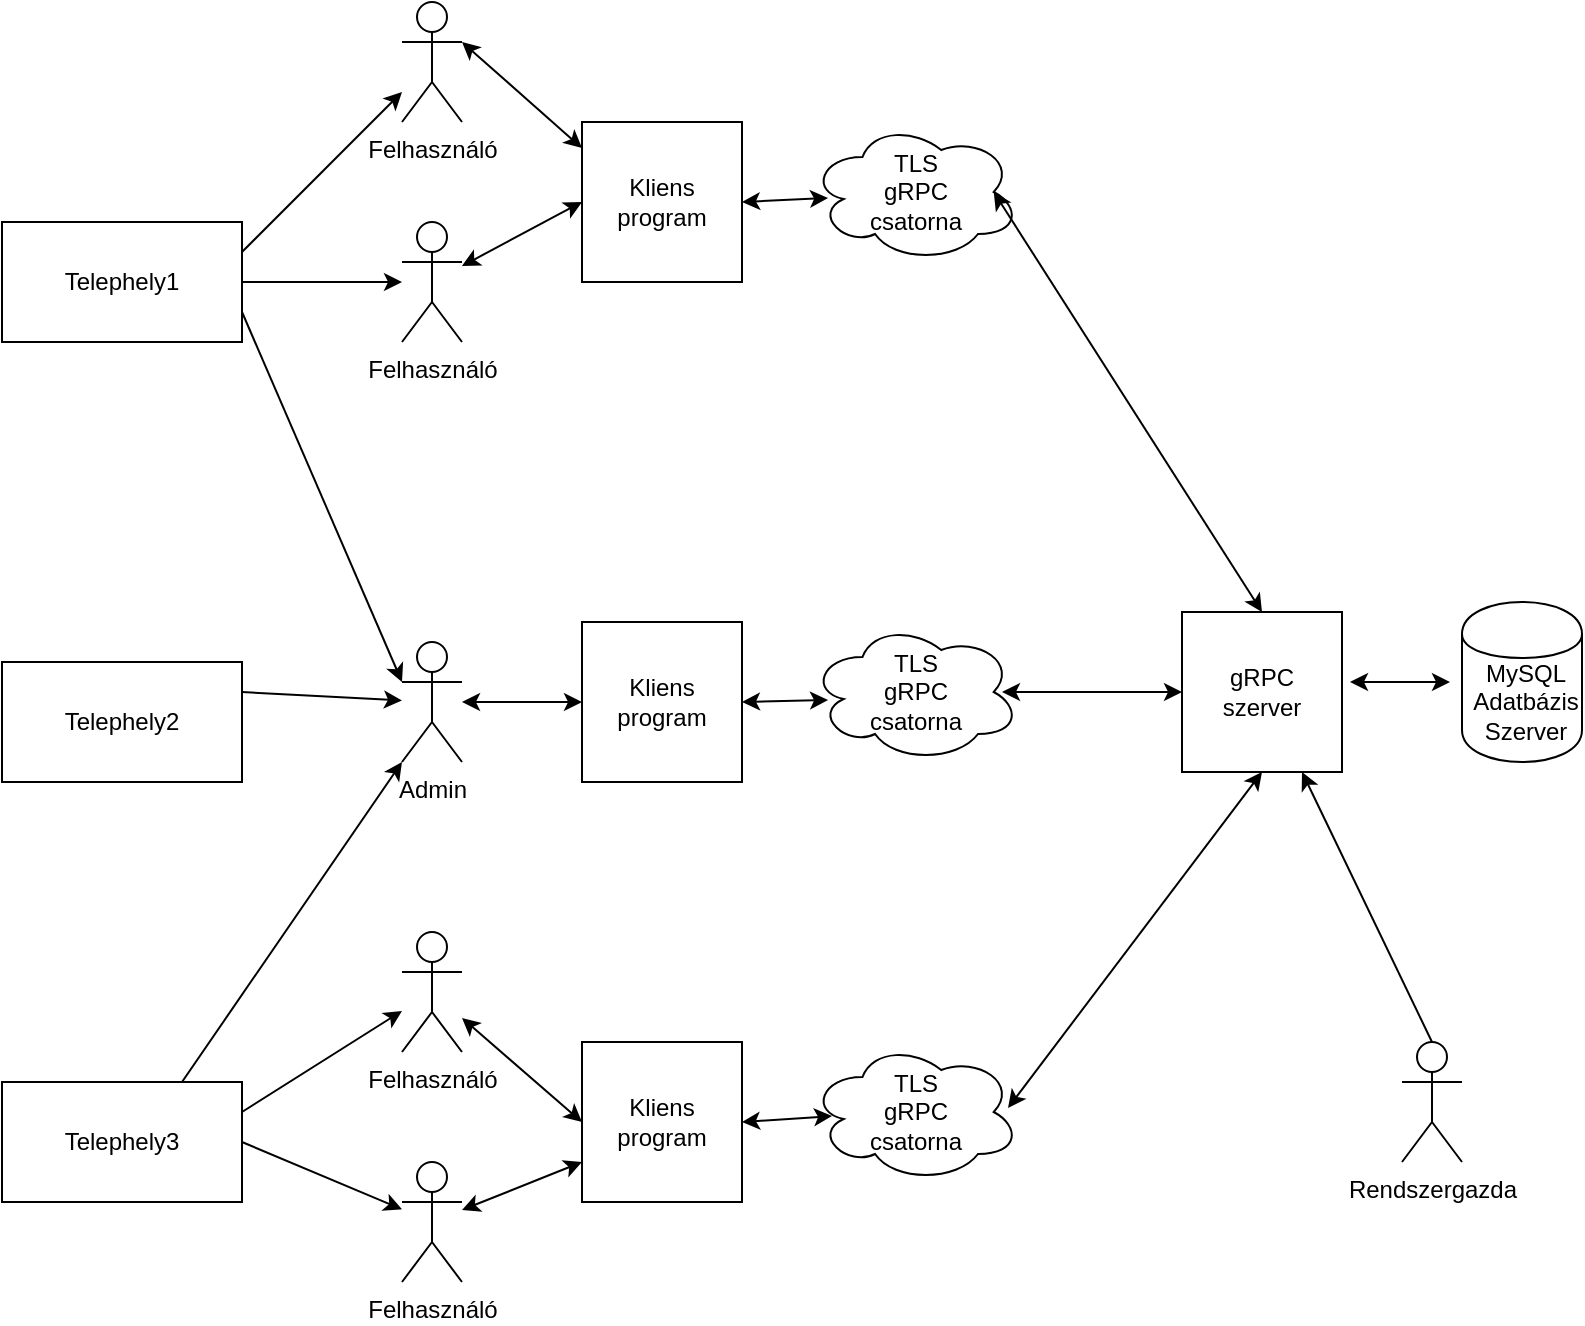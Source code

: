 <mxfile version="12.9.8" type="device"><diagram id="CdFhesnG6FrgWfggPAQY" name="Page-1"><mxGraphModel dx="2062" dy="713" grid="1" gridSize="10" guides="1" tooltips="1" connect="1" arrows="1" fold="1" page="1" pageScale="1" pageWidth="827" pageHeight="1169" math="0" shadow="0"><root><mxCell id="0"/><mxCell id="1" parent="0"/><mxCell id="7Wt9LZ78kQJ02TTi9cxh-1" value="Felhasználó" style="shape=umlActor;verticalLabelPosition=bottom;labelBackgroundColor=#ffffff;verticalAlign=top;html=1;outlineConnect=0;" parent="1" vertex="1"><mxGeometry x="210" y="60" width="30" height="60" as="geometry"/></mxCell><mxCell id="7Wt9LZ78kQJ02TTi9cxh-2" value="Felhasználó" style="shape=umlActor;verticalLabelPosition=bottom;labelBackgroundColor=#ffffff;verticalAlign=top;html=1;outlineConnect=0;" parent="1" vertex="1"><mxGeometry x="210" y="170" width="30" height="60" as="geometry"/></mxCell><mxCell id="7Wt9LZ78kQJ02TTi9cxh-3" value="Admin" style="shape=umlActor;verticalLabelPosition=bottom;labelBackgroundColor=#ffffff;verticalAlign=top;html=1;outlineConnect=0;" parent="1" vertex="1"><mxGeometry x="210" y="380" width="30" height="60" as="geometry"/></mxCell><mxCell id="7Wt9LZ78kQJ02TTi9cxh-5" value="Felhasználó" style="shape=umlActor;verticalLabelPosition=bottom;labelBackgroundColor=#ffffff;verticalAlign=top;html=1;outlineConnect=0;" parent="1" vertex="1"><mxGeometry x="210" y="525" width="30" height="60" as="geometry"/></mxCell><mxCell id="7Wt9LZ78kQJ02TTi9cxh-6" value="Felhasználó" style="shape=umlActor;verticalLabelPosition=bottom;labelBackgroundColor=#ffffff;verticalAlign=top;html=1;outlineConnect=0;" parent="1" vertex="1"><mxGeometry x="210" y="640" width="30" height="60" as="geometry"/></mxCell><mxCell id="7Wt9LZ78kQJ02TTi9cxh-7" value="" style="rounded=0;whiteSpace=wrap;html=1;" parent="1" vertex="1"><mxGeometry x="10" y="170" width="120" height="60" as="geometry"/></mxCell><object label="" id="7Wt9LZ78kQJ02TTi9cxh-8"><mxCell style="rounded=0;whiteSpace=wrap;html=1;" parent="1" vertex="1"><mxGeometry x="10" y="390" width="120" height="60" as="geometry"/></mxCell></object><mxCell id="7Wt9LZ78kQJ02TTi9cxh-9" value="" style="rounded=0;whiteSpace=wrap;html=1;" parent="1" vertex="1"><mxGeometry x="10" y="600" width="120" height="60" as="geometry"/></mxCell><mxCell id="7Wt9LZ78kQJ02TTi9cxh-10" value="Telephely1" style="text;html=1;strokeColor=none;fillColor=none;align=center;verticalAlign=middle;whiteSpace=wrap;rounded=0;" parent="1" vertex="1"><mxGeometry x="50" y="190" width="40" height="20" as="geometry"/></mxCell><mxCell id="7Wt9LZ78kQJ02TTi9cxh-11" value="Telephely2" style="text;html=1;strokeColor=none;fillColor=none;align=center;verticalAlign=middle;whiteSpace=wrap;rounded=0;" parent="1" vertex="1"><mxGeometry x="50" y="410" width="40" height="20" as="geometry"/></mxCell><mxCell id="7Wt9LZ78kQJ02TTi9cxh-12" value="Telephely3" style="text;html=1;strokeColor=none;fillColor=none;align=center;verticalAlign=middle;whiteSpace=wrap;rounded=0;" parent="1" vertex="1"><mxGeometry x="50" y="620" width="40" height="20" as="geometry"/></mxCell><mxCell id="7Wt9LZ78kQJ02TTi9cxh-13" value="" style="endArrow=classic;html=1;exitX=1;exitY=0.25;exitDx=0;exitDy=0;" parent="1" source="7Wt9LZ78kQJ02TTi9cxh-7" target="7Wt9LZ78kQJ02TTi9cxh-1" edge="1"><mxGeometry width="50" height="50" relative="1" as="geometry"><mxPoint x="140" y="180" as="sourcePoint"/><mxPoint x="190" y="130" as="targetPoint"/></mxGeometry></mxCell><mxCell id="7Wt9LZ78kQJ02TTi9cxh-16" value="" style="endArrow=classic;html=1;exitX=1;exitY=0.25;exitDx=0;exitDy=0;" parent="1" source="7Wt9LZ78kQJ02TTi9cxh-8" target="7Wt9LZ78kQJ02TTi9cxh-3" edge="1"><mxGeometry width="50" height="50" relative="1" as="geometry"><mxPoint x="390" y="450" as="sourcePoint"/><mxPoint x="440" y="400" as="targetPoint"/></mxGeometry></mxCell><mxCell id="7Wt9LZ78kQJ02TTi9cxh-17" value="" style="endArrow=classic;html=1;exitX=1;exitY=0.5;exitDx=0;exitDy=0;" parent="1" source="7Wt9LZ78kQJ02TTi9cxh-7" target="7Wt9LZ78kQJ02TTi9cxh-2" edge="1"><mxGeometry width="50" height="50" relative="1" as="geometry"><mxPoint x="390" y="450" as="sourcePoint"/><mxPoint x="440" y="400" as="targetPoint"/></mxGeometry></mxCell><mxCell id="7Wt9LZ78kQJ02TTi9cxh-18" value="" style="endArrow=classic;html=1;exitX=1;exitY=0.25;exitDx=0;exitDy=0;" parent="1" source="7Wt9LZ78kQJ02TTi9cxh-9" target="7Wt9LZ78kQJ02TTi9cxh-5" edge="1"><mxGeometry width="50" height="50" relative="1" as="geometry"><mxPoint x="140" y="610" as="sourcePoint"/><mxPoint x="190" y="560" as="targetPoint"/></mxGeometry></mxCell><mxCell id="7Wt9LZ78kQJ02TTi9cxh-22" value="" style="endArrow=classic;html=1;exitX=1;exitY=0.5;exitDx=0;exitDy=0;" parent="1" source="7Wt9LZ78kQJ02TTi9cxh-9" target="7Wt9LZ78kQJ02TTi9cxh-6" edge="1"><mxGeometry width="50" height="50" relative="1" as="geometry"><mxPoint x="320" y="620" as="sourcePoint"/><mxPoint x="370" y="570" as="targetPoint"/></mxGeometry></mxCell><mxCell id="7Wt9LZ78kQJ02TTi9cxh-26" value="" style="endArrow=classic;html=1;entryX=0;entryY=1;entryDx=0;entryDy=0;entryPerimeter=0;" parent="1" target="7Wt9LZ78kQJ02TTi9cxh-3" edge="1"><mxGeometry width="50" height="50" relative="1" as="geometry"><mxPoint x="100" y="600" as="sourcePoint"/><mxPoint x="150" y="550" as="targetPoint"/></mxGeometry></mxCell><mxCell id="7Wt9LZ78kQJ02TTi9cxh-27" value="" style="endArrow=classic;html=1;exitX=1;exitY=0.75;exitDx=0;exitDy=0;entryX=0;entryY=0.333;entryDx=0;entryDy=0;entryPerimeter=0;" parent="1" source="7Wt9LZ78kQJ02TTi9cxh-7" target="7Wt9LZ78kQJ02TTi9cxh-3" edge="1"><mxGeometry width="50" height="50" relative="1" as="geometry"><mxPoint x="390" y="450" as="sourcePoint"/><mxPoint x="440" y="400" as="targetPoint"/></mxGeometry></mxCell><mxCell id="7Wt9LZ78kQJ02TTi9cxh-28" value="" style="whiteSpace=wrap;html=1;aspect=fixed;" parent="1" vertex="1"><mxGeometry x="300" y="120" width="80" height="80" as="geometry"/></mxCell><mxCell id="7Wt9LZ78kQJ02TTi9cxh-29" value="Kliens&lt;br&gt;program" style="text;html=1;strokeColor=none;fillColor=none;align=center;verticalAlign=middle;whiteSpace=wrap;rounded=0;" parent="1" vertex="1"><mxGeometry x="320" y="150" width="40" height="20" as="geometry"/></mxCell><mxCell id="7Wt9LZ78kQJ02TTi9cxh-30" value="" style="whiteSpace=wrap;html=1;aspect=fixed;" parent="1" vertex="1"><mxGeometry x="300" y="580" width="80" height="80" as="geometry"/></mxCell><mxCell id="7Wt9LZ78kQJ02TTi9cxh-31" value="Kliens&lt;br&gt;program" style="text;html=1;strokeColor=none;fillColor=none;align=center;verticalAlign=middle;whiteSpace=wrap;rounded=0;" parent="1" vertex="1"><mxGeometry x="320" y="610" width="40" height="20" as="geometry"/></mxCell><mxCell id="7Wt9LZ78kQJ02TTi9cxh-32" value="" style="whiteSpace=wrap;html=1;aspect=fixed;" parent="1" vertex="1"><mxGeometry x="300" y="370" width="80" height="80" as="geometry"/></mxCell><mxCell id="7Wt9LZ78kQJ02TTi9cxh-33" value="Kliens&lt;br&gt;program" style="text;html=1;strokeColor=none;fillColor=none;align=center;verticalAlign=middle;whiteSpace=wrap;rounded=0;" parent="1" vertex="1"><mxGeometry x="320" y="400" width="40" height="20" as="geometry"/></mxCell><mxCell id="7Wt9LZ78kQJ02TTi9cxh-42" value="" style="ellipse;shape=cloud;whiteSpace=wrap;html=1;" parent="1" vertex="1"><mxGeometry x="414" y="120" width="105" height="70" as="geometry"/></mxCell><mxCell id="7Wt9LZ78kQJ02TTi9cxh-43" value="" style="ellipse;shape=cloud;whiteSpace=wrap;html=1;" parent="1" vertex="1"><mxGeometry x="414" y="370" width="105" height="70" as="geometry"/></mxCell><mxCell id="7Wt9LZ78kQJ02TTi9cxh-44" value="" style="ellipse;shape=cloud;whiteSpace=wrap;html=1;" parent="1" vertex="1"><mxGeometry x="414" y="580" width="105" height="70" as="geometry"/></mxCell><mxCell id="7Wt9LZ78kQJ02TTi9cxh-45" value="TLS gRPC csatorna" style="text;html=1;strokeColor=none;fillColor=none;align=center;verticalAlign=middle;whiteSpace=wrap;rounded=0;" parent="1" vertex="1"><mxGeometry x="446.5" y="395" width="40" height="20" as="geometry"/></mxCell><mxCell id="7Wt9LZ78kQJ02TTi9cxh-50" value="" style="whiteSpace=wrap;html=1;aspect=fixed;" parent="1" vertex="1"><mxGeometry x="600" y="365" width="80" height="80" as="geometry"/></mxCell><mxCell id="7Wt9LZ78kQJ02TTi9cxh-51" value="gRPC szerver" style="text;html=1;strokeColor=none;fillColor=none;align=center;verticalAlign=middle;whiteSpace=wrap;rounded=0;" parent="1" vertex="1"><mxGeometry x="620" y="395" width="40" height="20" as="geometry"/></mxCell><mxCell id="7Wt9LZ78kQJ02TTi9cxh-55" value="" style="shape=cylinder;whiteSpace=wrap;html=1;boundedLbl=1;backgroundOutline=1;" parent="1" vertex="1"><mxGeometry x="740" y="360" width="60" height="80" as="geometry"/></mxCell><mxCell id="7Wt9LZ78kQJ02TTi9cxh-56" value="MySQL&lt;br&gt;Adatbázis&lt;br&gt;Szerver" style="text;html=1;strokeColor=none;fillColor=none;align=center;verticalAlign=middle;whiteSpace=wrap;rounded=0;" parent="1" vertex="1"><mxGeometry x="752" y="400" width="40" height="20" as="geometry"/></mxCell><mxCell id="7Wt9LZ78kQJ02TTi9cxh-71" value="" style="endArrow=classic;startArrow=classic;html=1;exitX=1;exitY=0.5;exitDx=0;exitDy=0;entryX=0.086;entryY=0.543;entryDx=0;entryDy=0;entryPerimeter=0;" parent="1" source="7Wt9LZ78kQJ02TTi9cxh-28" target="7Wt9LZ78kQJ02TTi9cxh-42" edge="1"><mxGeometry width="50" height="50" relative="1" as="geometry"><mxPoint x="390" y="450" as="sourcePoint"/><mxPoint x="440" y="400" as="targetPoint"/></mxGeometry></mxCell><mxCell id="7Wt9LZ78kQJ02TTi9cxh-72" value="" style="endArrow=classic;startArrow=classic;html=1;exitX=1;exitY=0.5;exitDx=0;exitDy=0;entryX=0.086;entryY=0.557;entryDx=0;entryDy=0;entryPerimeter=0;" parent="1" source="7Wt9LZ78kQJ02TTi9cxh-32" target="7Wt9LZ78kQJ02TTi9cxh-43" edge="1"><mxGeometry width="50" height="50" relative="1" as="geometry"><mxPoint x="390" y="450" as="sourcePoint"/><mxPoint x="440" y="400" as="targetPoint"/></mxGeometry></mxCell><mxCell id="7Wt9LZ78kQJ02TTi9cxh-73" value="" style="endArrow=classic;startArrow=classic;html=1;exitX=1;exitY=0.5;exitDx=0;exitDy=0;entryX=0.105;entryY=0.529;entryDx=0;entryDy=0;entryPerimeter=0;" parent="1" source="7Wt9LZ78kQJ02TTi9cxh-30" target="7Wt9LZ78kQJ02TTi9cxh-44" edge="1"><mxGeometry width="50" height="50" relative="1" as="geometry"><mxPoint x="390" y="450" as="sourcePoint"/><mxPoint x="440" y="400" as="targetPoint"/></mxGeometry></mxCell><mxCell id="7Wt9LZ78kQJ02TTi9cxh-74" value="" style="endArrow=classic;startArrow=classic;html=1;exitX=0.943;exitY=0.471;exitDx=0;exitDy=0;exitPerimeter=0;entryX=0.5;entryY=1;entryDx=0;entryDy=0;" parent="1" source="7Wt9LZ78kQJ02TTi9cxh-44" target="7Wt9LZ78kQJ02TTi9cxh-50" edge="1"><mxGeometry width="50" height="50" relative="1" as="geometry"><mxPoint x="390" y="450" as="sourcePoint"/><mxPoint x="440" y="400" as="targetPoint"/></mxGeometry></mxCell><mxCell id="7Wt9LZ78kQJ02TTi9cxh-76" value="" style="endArrow=classic;startArrow=classic;html=1;exitX=0;exitY=0.5;exitDx=0;exitDy=0;" parent="1" source="7Wt9LZ78kQJ02TTi9cxh-50" edge="1"><mxGeometry width="50" height="50" relative="1" as="geometry"><mxPoint x="390" y="450" as="sourcePoint"/><mxPoint x="510" y="405" as="targetPoint"/></mxGeometry></mxCell><mxCell id="7Wt9LZ78kQJ02TTi9cxh-77" value="" style="endArrow=classic;startArrow=classic;html=1;exitX=0.875;exitY=0.5;exitDx=0;exitDy=0;exitPerimeter=0;entryX=0.5;entryY=0;entryDx=0;entryDy=0;" parent="1" source="7Wt9LZ78kQJ02TTi9cxh-42" target="7Wt9LZ78kQJ02TTi9cxh-50" edge="1"><mxGeometry width="50" height="50" relative="1" as="geometry"><mxPoint x="625" y="260" as="sourcePoint"/><mxPoint x="675" y="210" as="targetPoint"/></mxGeometry></mxCell><mxCell id="7Wt9LZ78kQJ02TTi9cxh-79" value="" style="endArrow=classic;startArrow=classic;html=1;entryX=0;entryY=0.5;entryDx=0;entryDy=0;" parent="1" edge="1"><mxGeometry width="50" height="50" relative="1" as="geometry"><mxPoint x="684" y="400" as="sourcePoint"/><mxPoint x="734" y="400" as="targetPoint"/></mxGeometry></mxCell><mxCell id="7Wt9LZ78kQJ02TTi9cxh-80" value="" style="endArrow=classic;startArrow=classic;html=1;exitX=0;exitY=0.5;exitDx=0;exitDy=0;" parent="1" source="7Wt9LZ78kQJ02TTi9cxh-32" target="7Wt9LZ78kQJ02TTi9cxh-3" edge="1"><mxGeometry width="50" height="50" relative="1" as="geometry"><mxPoint x="390" y="450" as="sourcePoint"/><mxPoint x="440" y="400" as="targetPoint"/></mxGeometry></mxCell><mxCell id="7Wt9LZ78kQJ02TTi9cxh-81" value="" style="endArrow=classic;startArrow=classic;html=1;exitX=0;exitY=0.5;exitDx=0;exitDy=0;" parent="1" source="7Wt9LZ78kQJ02TTi9cxh-30" target="7Wt9LZ78kQJ02TTi9cxh-5" edge="1"><mxGeometry width="50" height="50" relative="1" as="geometry"><mxPoint x="390" y="450" as="sourcePoint"/><mxPoint x="440" y="400" as="targetPoint"/></mxGeometry></mxCell><mxCell id="7Wt9LZ78kQJ02TTi9cxh-82" value="" style="endArrow=classic;startArrow=classic;html=1;exitX=0;exitY=0.75;exitDx=0;exitDy=0;" parent="1" source="7Wt9LZ78kQJ02TTi9cxh-30" target="7Wt9LZ78kQJ02TTi9cxh-6" edge="1"><mxGeometry width="50" height="50" relative="1" as="geometry"><mxPoint x="390" y="450" as="sourcePoint"/><mxPoint x="440" y="400" as="targetPoint"/></mxGeometry></mxCell><mxCell id="7Wt9LZ78kQJ02TTi9cxh-83" value="" style="endArrow=classic;startArrow=classic;html=1;entryX=0;entryY=0.5;entryDx=0;entryDy=0;" parent="1" source="7Wt9LZ78kQJ02TTi9cxh-2" target="7Wt9LZ78kQJ02TTi9cxh-28" edge="1"><mxGeometry width="50" height="50" relative="1" as="geometry"><mxPoint x="340" y="300" as="sourcePoint"/><mxPoint x="390" y="250" as="targetPoint"/></mxGeometry></mxCell><mxCell id="7Wt9LZ78kQJ02TTi9cxh-84" value="" style="endArrow=classic;startArrow=classic;html=1;exitX=1;exitY=0.333;exitDx=0;exitDy=0;exitPerimeter=0;entryX=0;entryY=0.163;entryDx=0;entryDy=0;entryPerimeter=0;" parent="1" source="7Wt9LZ78kQJ02TTi9cxh-1" target="7Wt9LZ78kQJ02TTi9cxh-28" edge="1"><mxGeometry width="50" height="50" relative="1" as="geometry"><mxPoint x="390" y="450" as="sourcePoint"/><mxPoint x="440" y="400" as="targetPoint"/></mxGeometry></mxCell><mxCell id="ME-qyKhpHBw5X5Fo_CUH-1" value="Rendszergazda" style="shape=umlActor;verticalLabelPosition=bottom;labelBackgroundColor=#ffffff;verticalAlign=top;html=1;outlineConnect=0;" vertex="1" parent="1"><mxGeometry x="710" y="580" width="30" height="60" as="geometry"/></mxCell><mxCell id="ME-qyKhpHBw5X5Fo_CUH-3" value="" style="endArrow=classic;html=1;entryX=0.75;entryY=1;entryDx=0;entryDy=0;exitX=0.5;exitY=0;exitDx=0;exitDy=0;exitPerimeter=0;" edge="1" parent="1" source="ME-qyKhpHBw5X5Fo_CUH-1" target="7Wt9LZ78kQJ02TTi9cxh-50"><mxGeometry width="50" height="50" relative="1" as="geometry"><mxPoint x="670" y="540" as="sourcePoint"/><mxPoint x="720" y="490" as="targetPoint"/></mxGeometry></mxCell><mxCell id="ME-qyKhpHBw5X5Fo_CUH-4" value="TLS gRPC csatorna" style="text;html=1;strokeColor=none;fillColor=none;align=center;verticalAlign=middle;whiteSpace=wrap;rounded=0;" vertex="1" parent="1"><mxGeometry x="446.5" y="145" width="40" height="20" as="geometry"/></mxCell><mxCell id="ME-qyKhpHBw5X5Fo_CUH-6" value="TLS gRPC csatorna" style="text;html=1;strokeColor=none;fillColor=none;align=center;verticalAlign=middle;whiteSpace=wrap;rounded=0;" vertex="1" parent="1"><mxGeometry x="446.5" y="605" width="40" height="20" as="geometry"/></mxCell></root></mxGraphModel></diagram></mxfile>